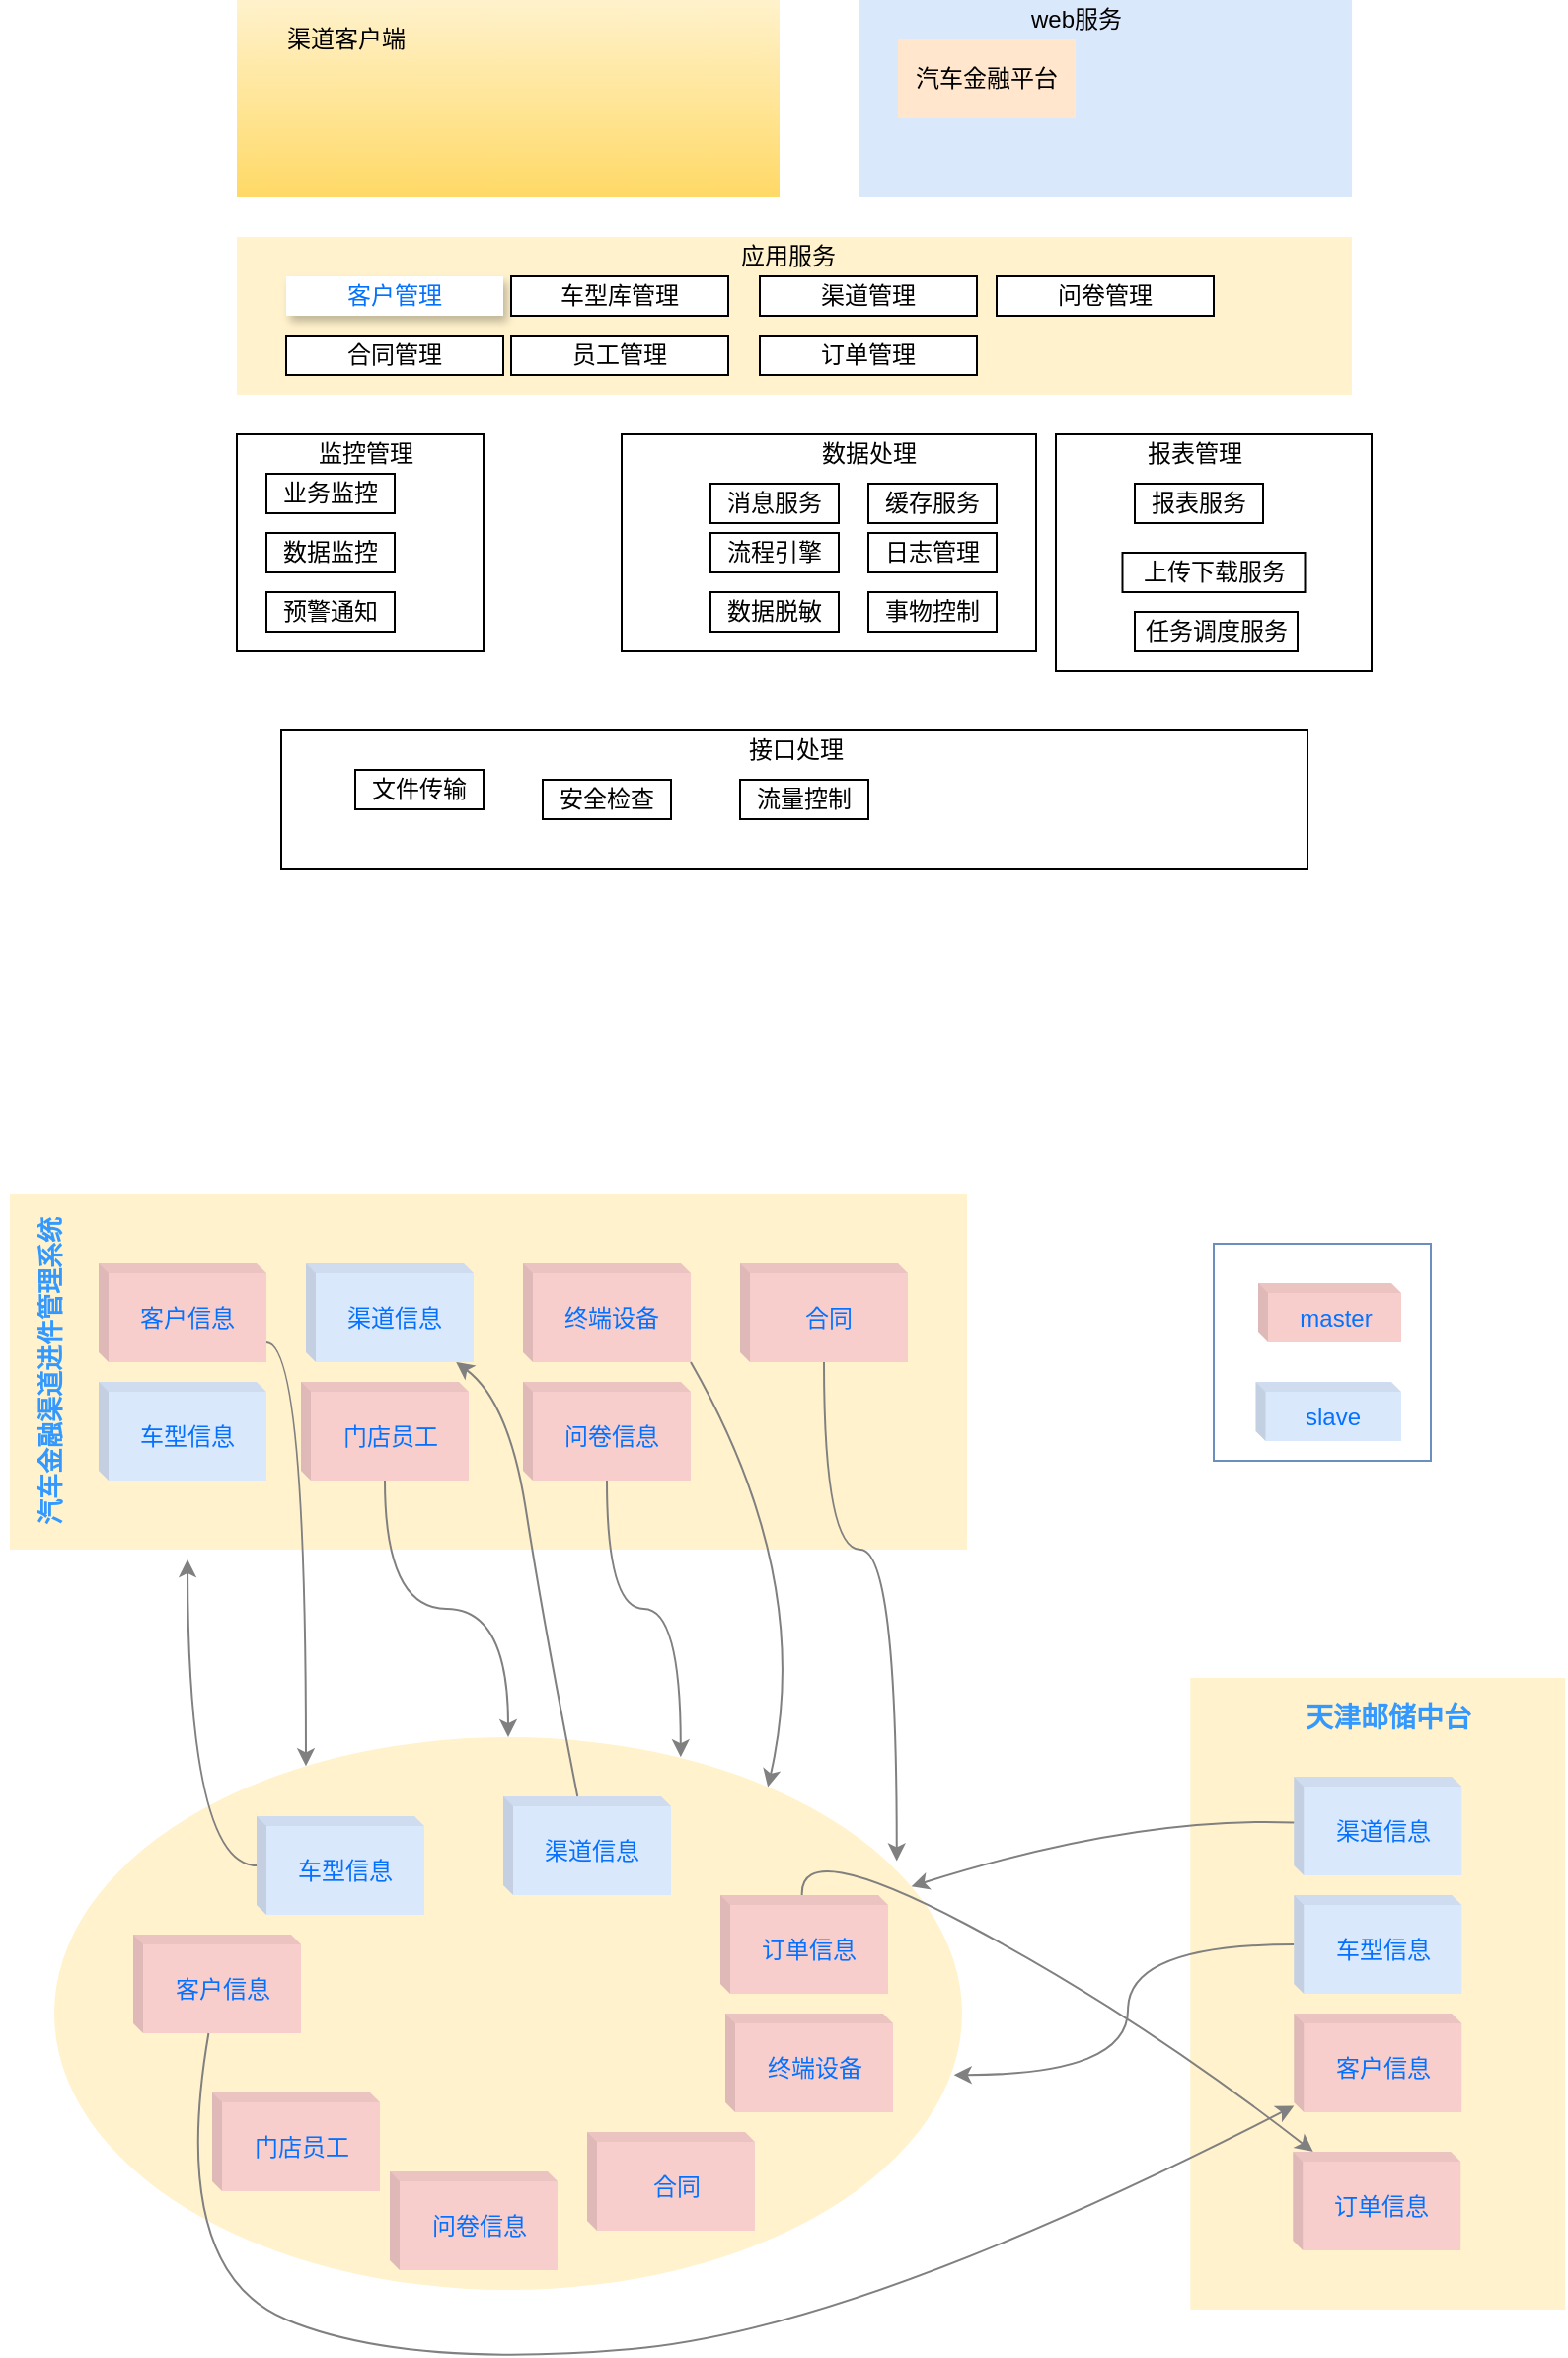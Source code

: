 <mxfile version="15.7.3" type="github">
  <diagram id="rednEDzEIAjiwpXMcuVi" name="Page-1">
    <mxGraphModel dx="1422" dy="725" grid="1" gridSize="10" guides="1" tooltips="1" connect="1" arrows="1" fold="1" page="1" pageScale="1" pageWidth="827" pageHeight="1169" math="0" shadow="0">
      <root>
        <mxCell id="0" />
        <mxCell id="1" parent="0" />
        <mxCell id="dd4Ug4L6rTe_2vMBqGp8-2" value="" style="rounded=0;whiteSpace=wrap;html=1;fillColor=#fff2cc;strokeColor=none;gradientColor=#ffd966;" vertex="1" parent="1">
          <mxGeometry x="165" y="60" width="275" height="100" as="geometry" />
        </mxCell>
        <mxCell id="dd4Ug4L6rTe_2vMBqGp8-3" value="" style="rounded=0;whiteSpace=wrap;html=1;fillColor=#dae8fc;strokeColor=none;" vertex="1" parent="1">
          <mxGeometry x="480" y="60" width="250" height="100" as="geometry" />
        </mxCell>
        <mxCell id="dd4Ug4L6rTe_2vMBqGp8-4" value="" style="rounded=0;whiteSpace=wrap;html=1;fillColor=#fff2cc;strokeColor=none;" vertex="1" parent="1">
          <mxGeometry x="165" y="180" width="565" height="80" as="geometry" />
        </mxCell>
        <mxCell id="dd4Ug4L6rTe_2vMBqGp8-5" value="" style="rounded=0;whiteSpace=wrap;html=1;" vertex="1" parent="1">
          <mxGeometry x="165" y="280" width="125" height="110" as="geometry" />
        </mxCell>
        <mxCell id="dd4Ug4L6rTe_2vMBqGp8-6" value="" style="rounded=0;whiteSpace=wrap;html=1;" vertex="1" parent="1">
          <mxGeometry x="360" y="280" width="210" height="110" as="geometry" />
        </mxCell>
        <mxCell id="dd4Ug4L6rTe_2vMBqGp8-7" value="" style="rounded=0;whiteSpace=wrap;html=1;" vertex="1" parent="1">
          <mxGeometry x="580" y="280" width="160" height="120" as="geometry" />
        </mxCell>
        <mxCell id="dd4Ug4L6rTe_2vMBqGp8-8" value="" style="rounded=0;whiteSpace=wrap;html=1;" vertex="1" parent="1">
          <mxGeometry x="187.5" y="430" width="520" height="70" as="geometry" />
        </mxCell>
        <mxCell id="dd4Ug4L6rTe_2vMBqGp8-9" value="&lt;span&gt;渠道客户端&lt;/span&gt;" style="text;html=1;align=center;verticalAlign=middle;resizable=0;points=[];autosize=1;strokeColor=none;fillColor=none;" vertex="1" parent="1">
          <mxGeometry x="180" y="70" width="80" height="20" as="geometry" />
        </mxCell>
        <mxCell id="dd4Ug4L6rTe_2vMBqGp8-11" value="web服务" style="text;html=1;align=center;verticalAlign=middle;resizable=0;points=[];autosize=1;strokeColor=none;fillColor=none;" vertex="1" parent="1">
          <mxGeometry x="560" y="60" width="60" height="20" as="geometry" />
        </mxCell>
        <mxCell id="dd4Ug4L6rTe_2vMBqGp8-12" value="&lt;font color=&quot;#0571ff&quot;&gt;客户管理&lt;/font&gt;" style="rounded=0;whiteSpace=wrap;html=1;strokeColor=none;shadow=1;" vertex="1" parent="1">
          <mxGeometry x="190" y="200" width="110" height="20" as="geometry" />
        </mxCell>
        <mxCell id="dd4Ug4L6rTe_2vMBqGp8-13" value="&lt;span&gt;应用服务&lt;/span&gt;" style="text;html=1;align=center;verticalAlign=middle;resizable=0;points=[];autosize=1;strokeColor=none;fillColor=none;" vertex="1" parent="1">
          <mxGeometry x="414" y="180" width="60" height="20" as="geometry" />
        </mxCell>
        <mxCell id="dd4Ug4L6rTe_2vMBqGp8-14" value="车型库管理" style="rounded=0;whiteSpace=wrap;html=1;" vertex="1" parent="1">
          <mxGeometry x="304" y="200" width="110" height="20" as="geometry" />
        </mxCell>
        <mxCell id="dd4Ug4L6rTe_2vMBqGp8-15" value="渠道管理" style="rounded=0;whiteSpace=wrap;html=1;" vertex="1" parent="1">
          <mxGeometry x="430" y="200" width="110" height="20" as="geometry" />
        </mxCell>
        <mxCell id="dd4Ug4L6rTe_2vMBqGp8-16" value="问卷管理" style="rounded=0;whiteSpace=wrap;html=1;" vertex="1" parent="1">
          <mxGeometry x="550" y="200" width="110" height="20" as="geometry" />
        </mxCell>
        <mxCell id="dd4Ug4L6rTe_2vMBqGp8-17" value="合同管理" style="rounded=0;whiteSpace=wrap;html=1;" vertex="1" parent="1">
          <mxGeometry x="190" y="230" width="110" height="20" as="geometry" />
        </mxCell>
        <mxCell id="dd4Ug4L6rTe_2vMBqGp8-20" value="员工管理" style="rounded=0;whiteSpace=wrap;html=1;" vertex="1" parent="1">
          <mxGeometry x="304" y="230" width="110" height="20" as="geometry" />
        </mxCell>
        <mxCell id="dd4Ug4L6rTe_2vMBqGp8-21" value="订单管理" style="rounded=0;whiteSpace=wrap;html=1;" vertex="1" parent="1">
          <mxGeometry x="430" y="230" width="110" height="20" as="geometry" />
        </mxCell>
        <mxCell id="dd4Ug4L6rTe_2vMBqGp8-22" value="&lt;span&gt;数据处理&lt;/span&gt;" style="text;html=1;align=center;verticalAlign=middle;resizable=0;points=[];autosize=1;strokeColor=none;fillColor=none;" vertex="1" parent="1">
          <mxGeometry x="455" y="280" width="60" height="20" as="geometry" />
        </mxCell>
        <mxCell id="dd4Ug4L6rTe_2vMBqGp8-23" value="消息服务" style="rounded=0;whiteSpace=wrap;html=1;" vertex="1" parent="1">
          <mxGeometry x="405" y="305" width="65" height="20" as="geometry" />
        </mxCell>
        <mxCell id="dd4Ug4L6rTe_2vMBqGp8-24" value="缓存服务" style="rounded=0;whiteSpace=wrap;html=1;" vertex="1" parent="1">
          <mxGeometry x="485" y="305" width="65" height="20" as="geometry" />
        </mxCell>
        <mxCell id="dd4Ug4L6rTe_2vMBqGp8-25" value="流程引擎" style="rounded=0;whiteSpace=wrap;html=1;" vertex="1" parent="1">
          <mxGeometry x="405" y="330" width="65" height="20" as="geometry" />
        </mxCell>
        <mxCell id="dd4Ug4L6rTe_2vMBqGp8-27" value="日志管理" style="rounded=0;whiteSpace=wrap;html=1;" vertex="1" parent="1">
          <mxGeometry x="485" y="330" width="65" height="20" as="geometry" />
        </mxCell>
        <mxCell id="dd4Ug4L6rTe_2vMBqGp8-28" value="数据脱敏" style="rounded=0;whiteSpace=wrap;html=1;" vertex="1" parent="1">
          <mxGeometry x="405" y="360" width="65" height="20" as="geometry" />
        </mxCell>
        <mxCell id="dd4Ug4L6rTe_2vMBqGp8-29" value="事物控制" style="rounded=0;whiteSpace=wrap;html=1;" vertex="1" parent="1">
          <mxGeometry x="485" y="360" width="65" height="20" as="geometry" />
        </mxCell>
        <mxCell id="dd4Ug4L6rTe_2vMBqGp8-30" value="&lt;span&gt;监控管理&lt;/span&gt;" style="text;html=1;align=center;verticalAlign=middle;resizable=0;points=[];autosize=1;strokeColor=none;fillColor=none;" vertex="1" parent="1">
          <mxGeometry x="200" y="280" width="60" height="20" as="geometry" />
        </mxCell>
        <mxCell id="dd4Ug4L6rTe_2vMBqGp8-31" value="业务监控" style="rounded=0;whiteSpace=wrap;html=1;" vertex="1" parent="1">
          <mxGeometry x="180" y="300" width="65" height="20" as="geometry" />
        </mxCell>
        <mxCell id="dd4Ug4L6rTe_2vMBqGp8-32" value="数据监控" style="rounded=0;whiteSpace=wrap;html=1;" vertex="1" parent="1">
          <mxGeometry x="180" y="330" width="65" height="20" as="geometry" />
        </mxCell>
        <mxCell id="dd4Ug4L6rTe_2vMBqGp8-33" value="预警通知" style="rounded=0;whiteSpace=wrap;html=1;" vertex="1" parent="1">
          <mxGeometry x="180" y="360" width="65" height="20" as="geometry" />
        </mxCell>
        <mxCell id="dd4Ug4L6rTe_2vMBqGp8-34" value="报表管理" style="text;html=1;align=center;verticalAlign=middle;resizable=0;points=[];autosize=1;strokeColor=none;fillColor=none;" vertex="1" parent="1">
          <mxGeometry x="620" y="280" width="60" height="20" as="geometry" />
        </mxCell>
        <mxCell id="dd4Ug4L6rTe_2vMBqGp8-35" value="报表服务" style="rounded=0;whiteSpace=wrap;html=1;" vertex="1" parent="1">
          <mxGeometry x="620" y="305" width="65" height="20" as="geometry" />
        </mxCell>
        <mxCell id="dd4Ug4L6rTe_2vMBqGp8-37" value="上传下载服务" style="rounded=0;whiteSpace=wrap;html=1;" vertex="1" parent="1">
          <mxGeometry x="613.75" y="340" width="92.5" height="20" as="geometry" />
        </mxCell>
        <mxCell id="dd4Ug4L6rTe_2vMBqGp8-41" value="任务调度服务" style="rounded=0;whiteSpace=wrap;html=1;" vertex="1" parent="1">
          <mxGeometry x="620" y="370" width="82.5" height="20" as="geometry" />
        </mxCell>
        <mxCell id="dd4Ug4L6rTe_2vMBqGp8-42" value="&lt;span&gt;接口处理&lt;/span&gt;" style="text;html=1;align=center;verticalAlign=middle;resizable=0;points=[];autosize=1;strokeColor=none;fillColor=none;" vertex="1" parent="1">
          <mxGeometry x="417.5" y="430" width="60" height="20" as="geometry" />
        </mxCell>
        <mxCell id="dd4Ug4L6rTe_2vMBqGp8-43" value="文件传输" style="rounded=0;whiteSpace=wrap;html=1;" vertex="1" parent="1">
          <mxGeometry x="225" y="450" width="65" height="20" as="geometry" />
        </mxCell>
        <mxCell id="dd4Ug4L6rTe_2vMBqGp8-45" value="&lt;span&gt;汽车金融平台&lt;/span&gt;" style="rounded=0;whiteSpace=wrap;html=1;fillColor=#ffe6cc;strokeColor=none;" vertex="1" parent="1">
          <mxGeometry x="500" y="80" width="90" height="40" as="geometry" />
        </mxCell>
        <mxCell id="dd4Ug4L6rTe_2vMBqGp8-48" value="安全检查" style="rounded=0;whiteSpace=wrap;html=1;" vertex="1" parent="1">
          <mxGeometry x="320" y="455" width="65" height="20" as="geometry" />
        </mxCell>
        <mxCell id="dd4Ug4L6rTe_2vMBqGp8-49" value="流量控制" style="rounded=0;whiteSpace=wrap;html=1;" vertex="1" parent="1">
          <mxGeometry x="420" y="455" width="65" height="20" as="geometry" />
        </mxCell>
        <mxCell id="dd4Ug4L6rTe_2vMBqGp8-51" value="" style="ellipse;whiteSpace=wrap;html=1;fillColor=#fff2cc;strokeColor=none;" vertex="1" parent="1">
          <mxGeometry x="72.5" y="940" width="460" height="280" as="geometry" />
        </mxCell>
        <mxCell id="dd4Ug4L6rTe_2vMBqGp8-55" value="" style="rounded=0;whiteSpace=wrap;html=1;fillColor=#fff2cc;strokeColor=none;" vertex="1" parent="1">
          <mxGeometry x="648.13" y="910" width="190" height="320" as="geometry" />
        </mxCell>
        <mxCell id="dd4Ug4L6rTe_2vMBqGp8-56" value="&lt;font style=&quot;font-size: 14px&quot; color=&quot;#3399ff&quot;&gt;&lt;b&gt;天津邮储中台&lt;/b&gt;&lt;/font&gt;" style="text;html=1;align=center;verticalAlign=middle;resizable=0;points=[];autosize=1;strokeColor=none;fillColor=none;fontColor=#000000;" vertex="1" parent="1">
          <mxGeometry x="698.13" y="920" width="100" height="20" as="geometry" />
        </mxCell>
        <mxCell id="dd4Ug4L6rTe_2vMBqGp8-57" value="" style="rounded=0;whiteSpace=wrap;html=1;fillColor=#fff2cc;strokeColor=none;" vertex="1" parent="1">
          <mxGeometry x="50" y="665" width="485" height="180" as="geometry" />
        </mxCell>
        <mxCell id="dd4Ug4L6rTe_2vMBqGp8-58" value="&lt;blockquote&gt;&lt;font face=&quot;Comic Sans MS&quot; style=&quot;font-size: 13px&quot; color=&quot;#3399ff&quot;&gt;&lt;b&gt;汽车金融渠道进件管理系统&lt;/b&gt;&lt;/font&gt;&lt;/blockquote&gt;" style="text;html=1;align=center;verticalAlign=middle;resizable=0;points=[];autosize=1;strokeColor=none;fillColor=none;fontColor=#000000;horizontal=0;" vertex="1" parent="1">
          <mxGeometry x="45" y="635" width="50" height="240" as="geometry" />
        </mxCell>
        <mxCell id="dd4Ug4L6rTe_2vMBqGp8-62" value="&lt;font color=&quot;#0571ff&quot;&gt;客户信息&lt;/font&gt;" style="shape=cube;whiteSpace=wrap;html=1;boundedLbl=1;backgroundOutline=1;darkOpacity=0.05;darkOpacity2=0.1;size=5;fillColor=#f8cecc;strokeColor=none;" vertex="1" parent="1">
          <mxGeometry x="112.5" y="1040" width="85" height="50" as="geometry" />
        </mxCell>
        <mxCell id="dd4Ug4L6rTe_2vMBqGp8-63" value="&lt;font color=&quot;#0571ff&quot;&gt;车型信息&lt;/font&gt;" style="shape=cube;whiteSpace=wrap;html=1;boundedLbl=1;backgroundOutline=1;darkOpacity=0.05;darkOpacity2=0.1;size=5;fillColor=#dae8fc;strokeColor=none;" vertex="1" parent="1">
          <mxGeometry x="175" y="980" width="85" height="50" as="geometry" />
        </mxCell>
        <mxCell id="dd4Ug4L6rTe_2vMBqGp8-65" value="&lt;font color=&quot;#0571ff&quot;&gt;渠道信息&lt;/font&gt;" style="shape=cube;whiteSpace=wrap;html=1;boundedLbl=1;backgroundOutline=1;darkOpacity=0.05;darkOpacity2=0.1;size=5;fillColor=#dae8fc;strokeColor=none;" vertex="1" parent="1">
          <mxGeometry x="300" y="970" width="85" height="50" as="geometry" />
        </mxCell>
        <mxCell id="dd4Ug4L6rTe_2vMBqGp8-66" value="&lt;font color=&quot;#0571ff&quot;&gt;门店员工&lt;/font&gt;" style="shape=cube;whiteSpace=wrap;html=1;boundedLbl=1;backgroundOutline=1;darkOpacity=0.05;darkOpacity2=0.1;size=5;fillColor=#f8cecc;strokeColor=none;" vertex="1" parent="1">
          <mxGeometry x="152.5" y="1120" width="85" height="50" as="geometry" />
        </mxCell>
        <mxCell id="dd4Ug4L6rTe_2vMBqGp8-67" value="&lt;font color=&quot;#0571ff&quot;&gt;问卷信息&lt;/font&gt;" style="shape=cube;whiteSpace=wrap;html=1;boundedLbl=1;backgroundOutline=1;darkOpacity=0.05;darkOpacity2=0.1;size=5;fillColor=#f8cecc;strokeColor=none;" vertex="1" parent="1">
          <mxGeometry x="242.5" y="1160" width="85" height="50" as="geometry" />
        </mxCell>
        <mxCell id="dd4Ug4L6rTe_2vMBqGp8-68" value="&lt;font color=&quot;#0571ff&quot;&gt;合同&lt;/font&gt;" style="shape=cube;whiteSpace=wrap;html=1;boundedLbl=1;backgroundOutline=1;darkOpacity=0.05;darkOpacity2=0.1;size=5;fillColor=#f8cecc;strokeColor=none;" vertex="1" parent="1">
          <mxGeometry x="342.5" y="1140" width="85" height="50" as="geometry" />
        </mxCell>
        <mxCell id="dd4Ug4L6rTe_2vMBqGp8-69" value="&lt;font color=&quot;#0571ff&quot;&gt;终端设备&lt;/font&gt;" style="shape=cube;whiteSpace=wrap;html=1;boundedLbl=1;backgroundOutline=1;darkOpacity=0.05;darkOpacity2=0.1;size=5;fillColor=#f8cecc;strokeColor=none;" vertex="1" parent="1">
          <mxGeometry x="412.5" y="1080" width="85" height="50" as="geometry" />
        </mxCell>
        <mxCell id="dd4Ug4L6rTe_2vMBqGp8-70" value="&lt;font color=&quot;#0571ff&quot;&gt;渠道信息&lt;/font&gt;" style="shape=cube;whiteSpace=wrap;html=1;boundedLbl=1;backgroundOutline=1;darkOpacity=0.05;darkOpacity2=0.1;size=5;fillColor=#dae8fc;strokeColor=none;" vertex="1" parent="1">
          <mxGeometry x="700.63" y="960" width="85" height="50" as="geometry" />
        </mxCell>
        <mxCell id="dd4Ug4L6rTe_2vMBqGp8-99" value="" style="edgeStyle=orthogonalEdgeStyle;curved=1;rounded=0;orthogonalLoop=1;jettySize=auto;html=1;fontFamily=Comic Sans MS;fontSize=14;fontColor=#0571FF;strokeColor=#808080;entryX=0.991;entryY=0.611;entryDx=0;entryDy=0;entryPerimeter=0;" edge="1" parent="1" source="dd4Ug4L6rTe_2vMBqGp8-71" target="dd4Ug4L6rTe_2vMBqGp8-51">
          <mxGeometry relative="1" as="geometry">
            <mxPoint x="680" y="1085" as="targetPoint" />
          </mxGeometry>
        </mxCell>
        <mxCell id="dd4Ug4L6rTe_2vMBqGp8-71" value="&lt;font color=&quot;#0571ff&quot;&gt;车型信息&lt;/font&gt;" style="shape=cube;whiteSpace=wrap;html=1;boundedLbl=1;backgroundOutline=1;darkOpacity=0.05;darkOpacity2=0.1;size=5;fillColor=#dae8fc;strokeColor=none;" vertex="1" parent="1">
          <mxGeometry x="700.63" y="1020" width="85" height="50" as="geometry" />
        </mxCell>
        <mxCell id="dd4Ug4L6rTe_2vMBqGp8-72" value="&lt;font color=&quot;#0571ff&quot;&gt;客户信息&lt;/font&gt;" style="shape=cube;whiteSpace=wrap;html=1;boundedLbl=1;backgroundOutline=1;darkOpacity=0.05;darkOpacity2=0.1;size=5;fillColor=#f8cecc;strokeColor=none;" vertex="1" parent="1">
          <mxGeometry x="700.63" y="1080" width="85" height="50" as="geometry" />
        </mxCell>
        <mxCell id="dd4Ug4L6rTe_2vMBqGp8-73" value="&lt;font color=&quot;#0571ff&quot;&gt;客户信息&lt;/font&gt;" style="shape=cube;whiteSpace=wrap;html=1;boundedLbl=1;backgroundOutline=1;darkOpacity=0.05;darkOpacity2=0.1;size=5;fillColor=#f8cecc;strokeColor=none;" vertex="1" parent="1">
          <mxGeometry x="95" y="700" width="85" height="50" as="geometry" />
        </mxCell>
        <mxCell id="dd4Ug4L6rTe_2vMBqGp8-74" value="&lt;font color=&quot;#0571ff&quot;&gt;渠道信息&lt;/font&gt;" style="shape=cube;whiteSpace=wrap;html=1;boundedLbl=1;backgroundOutline=1;darkOpacity=0.05;darkOpacity2=0.1;size=5;fillColor=#dae8fc;strokeColor=none;" vertex="1" parent="1">
          <mxGeometry x="200" y="700" width="85" height="50" as="geometry" />
        </mxCell>
        <mxCell id="dd4Ug4L6rTe_2vMBqGp8-75" value="&lt;font color=&quot;#0571ff&quot;&gt;终端设备&lt;/font&gt;" style="shape=cube;whiteSpace=wrap;html=1;boundedLbl=1;backgroundOutline=1;darkOpacity=0.05;darkOpacity2=0.1;size=5;fillColor=#f8cecc;strokeColor=none;" vertex="1" parent="1">
          <mxGeometry x="310" y="700" width="85" height="50" as="geometry" />
        </mxCell>
        <mxCell id="dd4Ug4L6rTe_2vMBqGp8-103" value="" style="edgeStyle=orthogonalEdgeStyle;curved=1;rounded=0;orthogonalLoop=1;jettySize=auto;html=1;fontFamily=Comic Sans MS;fontSize=14;fontColor=#0571FF;strokeColor=#808080;entryX=0.928;entryY=0.224;entryDx=0;entryDy=0;entryPerimeter=0;" edge="1" parent="1" source="dd4Ug4L6rTe_2vMBqGp8-76" target="dd4Ug4L6rTe_2vMBqGp8-51">
          <mxGeometry relative="1" as="geometry">
            <mxPoint x="622.5" y="825" as="targetPoint" />
          </mxGeometry>
        </mxCell>
        <mxCell id="dd4Ug4L6rTe_2vMBqGp8-76" value="&lt;font color=&quot;#0571ff&quot;&gt;合同&lt;/font&gt;" style="shape=cube;whiteSpace=wrap;html=1;boundedLbl=1;backgroundOutline=1;darkOpacity=0.05;darkOpacity2=0.1;size=5;fillColor=#f8cecc;strokeColor=none;" vertex="1" parent="1">
          <mxGeometry x="420" y="700" width="85" height="50" as="geometry" />
        </mxCell>
        <mxCell id="dd4Ug4L6rTe_2vMBqGp8-77" value="&lt;font color=&quot;#0571ff&quot;&gt;车型信息&lt;/font&gt;" style="shape=cube;whiteSpace=wrap;html=1;boundedLbl=1;backgroundOutline=1;darkOpacity=0.05;darkOpacity2=0.1;size=5;fillColor=#dae8fc;strokeColor=none;" vertex="1" parent="1">
          <mxGeometry x="95" y="760" width="85" height="50" as="geometry" />
        </mxCell>
        <mxCell id="dd4Ug4L6rTe_2vMBqGp8-107" value="" style="edgeStyle=orthogonalEdgeStyle;curved=1;rounded=0;orthogonalLoop=1;jettySize=auto;html=1;fontFamily=Comic Sans MS;fontSize=14;fontColor=#0571FF;strokeColor=#808080;" edge="1" parent="1" source="dd4Ug4L6rTe_2vMBqGp8-78" target="dd4Ug4L6rTe_2vMBqGp8-51">
          <mxGeometry relative="1" as="geometry">
            <mxPoint x="240" y="890" as="targetPoint" />
          </mxGeometry>
        </mxCell>
        <mxCell id="dd4Ug4L6rTe_2vMBqGp8-78" value="&lt;font color=&quot;#0571ff&quot;&gt;门店员工&lt;/font&gt;" style="shape=cube;whiteSpace=wrap;html=1;boundedLbl=1;backgroundOutline=1;darkOpacity=0.05;darkOpacity2=0.1;size=5;fillColor=#f8cecc;strokeColor=none;" vertex="1" parent="1">
          <mxGeometry x="197.5" y="760" width="85" height="50" as="geometry" />
        </mxCell>
        <mxCell id="dd4Ug4L6rTe_2vMBqGp8-105" value="" style="edgeStyle=orthogonalEdgeStyle;curved=1;rounded=0;orthogonalLoop=1;jettySize=auto;html=1;fontFamily=Comic Sans MS;fontSize=14;fontColor=#0571FF;strokeColor=#808080;entryX=0.69;entryY=0.036;entryDx=0;entryDy=0;entryPerimeter=0;" edge="1" parent="1" source="dd4Ug4L6rTe_2vMBqGp8-79" target="dd4Ug4L6rTe_2vMBqGp8-51">
          <mxGeometry relative="1" as="geometry">
            <mxPoint x="352.5" y="890" as="targetPoint" />
          </mxGeometry>
        </mxCell>
        <mxCell id="dd4Ug4L6rTe_2vMBqGp8-79" value="&lt;font color=&quot;#0571ff&quot;&gt;问卷信息&lt;/font&gt;" style="shape=cube;whiteSpace=wrap;html=1;boundedLbl=1;backgroundOutline=1;darkOpacity=0.05;darkOpacity2=0.1;size=5;fillColor=#f8cecc;strokeColor=none;" vertex="1" parent="1">
          <mxGeometry x="310" y="760" width="85" height="50" as="geometry" />
        </mxCell>
        <mxCell id="dd4Ug4L6rTe_2vMBqGp8-81" value="" style="endArrow=classic;html=1;rounded=0;fontFamily=Comic Sans MS;fontSize=14;fontColor=#0000FF;strokeColor=#808080;edgeStyle=orthogonalEdgeStyle;curved=1;" edge="1" parent="1" source="dd4Ug4L6rTe_2vMBqGp8-73" target="dd4Ug4L6rTe_2vMBqGp8-51">
          <mxGeometry width="50" height="50" relative="1" as="geometry">
            <mxPoint x="390" y="980" as="sourcePoint" />
            <mxPoint x="440" y="930" as="targetPoint" />
            <Array as="points">
              <mxPoint x="200" y="740" />
            </Array>
          </mxGeometry>
        </mxCell>
        <mxCell id="dd4Ug4L6rTe_2vMBqGp8-82" value="&lt;font color=&quot;#0571ff&quot;&gt;订单信息&lt;/font&gt;" style="shape=cube;whiteSpace=wrap;html=1;boundedLbl=1;backgroundOutline=1;darkOpacity=0.05;darkOpacity2=0.1;size=5;fillColor=#f8cecc;strokeColor=none;" vertex="1" parent="1">
          <mxGeometry x="410" y="1020" width="85" height="50" as="geometry" />
        </mxCell>
        <mxCell id="dd4Ug4L6rTe_2vMBqGp8-88" value="" style="curved=1;endArrow=classic;html=1;rounded=0;fontFamily=Comic Sans MS;fontSize=14;fontColor=#0571FF;strokeColor=#808080;entryX=0.786;entryY=0.09;entryDx=0;entryDy=0;entryPerimeter=0;" edge="1" parent="1" target="dd4Ug4L6rTe_2vMBqGp8-51">
          <mxGeometry width="50" height="50" relative="1" as="geometry">
            <mxPoint x="395.002" y="750" as="sourcePoint" />
            <mxPoint x="451.609" y="940.159" as="targetPoint" />
            <Array as="points">
              <mxPoint x="458.15" y="860" />
            </Array>
          </mxGeometry>
        </mxCell>
        <mxCell id="dd4Ug4L6rTe_2vMBqGp8-90" value="" style="curved=1;endArrow=classic;html=1;rounded=0;fontFamily=Comic Sans MS;fontSize=14;fontColor=#0571FF;strokeColor=#808080;" edge="1" parent="1" source="dd4Ug4L6rTe_2vMBqGp8-70" target="dd4Ug4L6rTe_2vMBqGp8-51">
          <mxGeometry width="50" height="50" relative="1" as="geometry">
            <mxPoint x="570" y="980" as="sourcePoint" />
            <mxPoint x="620" y="930" as="targetPoint" />
            <Array as="points">
              <mxPoint x="620" y="980" />
            </Array>
          </mxGeometry>
        </mxCell>
        <mxCell id="dd4Ug4L6rTe_2vMBqGp8-91" value="" style="curved=1;endArrow=classic;html=1;rounded=0;fontFamily=Comic Sans MS;fontSize=14;fontColor=#0571FF;strokeColor=#808080;" edge="1" parent="1" source="dd4Ug4L6rTe_2vMBqGp8-62" target="dd4Ug4L6rTe_2vMBqGp8-72">
          <mxGeometry width="50" height="50" relative="1" as="geometry">
            <mxPoint x="290" y="1020" as="sourcePoint" />
            <mxPoint x="340" y="970" as="targetPoint" />
            <Array as="points">
              <mxPoint x="130" y="1210" />
              <mxPoint x="250" y="1260" />
              <mxPoint x="480" y="1240" />
            </Array>
          </mxGeometry>
        </mxCell>
        <mxCell id="dd4Ug4L6rTe_2vMBqGp8-93" value="&lt;font color=&quot;#0571ff&quot;&gt;订单信息&lt;/font&gt;" style="shape=cube;whiteSpace=wrap;html=1;boundedLbl=1;backgroundOutline=1;darkOpacity=0.05;darkOpacity2=0.1;size=5;fillColor=#f8cecc;strokeColor=none;" vertex="1" parent="1">
          <mxGeometry x="700.13" y="1150" width="85" height="50" as="geometry" />
        </mxCell>
        <mxCell id="dd4Ug4L6rTe_2vMBqGp8-109" value="" style="edgeStyle=orthogonalEdgeStyle;curved=1;rounded=0;orthogonalLoop=1;jettySize=auto;html=1;fontFamily=Comic Sans MS;fontSize=14;fontColor=#0571FF;strokeColor=#808080;" edge="1" parent="1" source="dd4Ug4L6rTe_2vMBqGp8-63">
          <mxGeometry relative="1" as="geometry">
            <mxPoint x="140" y="850" as="targetPoint" />
          </mxGeometry>
        </mxCell>
        <mxCell id="dd4Ug4L6rTe_2vMBqGp8-89" value="" style="curved=1;endArrow=classic;html=1;rounded=0;fontFamily=Comic Sans MS;fontSize=14;fontColor=#0571FF;strokeColor=#808080;" edge="1" parent="1" source="dd4Ug4L6rTe_2vMBqGp8-65" target="dd4Ug4L6rTe_2vMBqGp8-74">
          <mxGeometry width="50" height="50" relative="1" as="geometry">
            <mxPoint x="360" y="900" as="sourcePoint" />
            <mxPoint x="340" y="930" as="targetPoint" />
            <Array as="points">
              <mxPoint x="320" y="880" />
              <mxPoint x="303" y="770" />
            </Array>
          </mxGeometry>
        </mxCell>
        <mxCell id="dd4Ug4L6rTe_2vMBqGp8-110" value="" style="curved=1;endArrow=classic;html=1;rounded=0;fontFamily=Comic Sans MS;fontSize=14;fontColor=#0571FF;strokeColor=#808080;" edge="1" parent="1" source="dd4Ug4L6rTe_2vMBqGp8-82" target="dd4Ug4L6rTe_2vMBqGp8-93">
          <mxGeometry width="50" height="50" relative="1" as="geometry">
            <mxPoint x="400" y="990" as="sourcePoint" />
            <mxPoint x="450" y="940" as="targetPoint" />
            <Array as="points">
              <mxPoint x="450" y="990" />
              <mxPoint x="620" y="1080" />
            </Array>
          </mxGeometry>
        </mxCell>
        <mxCell id="dd4Ug4L6rTe_2vMBqGp8-111" value="" style="whiteSpace=wrap;html=1;aspect=fixed;labelBackgroundColor=none;fontFamily=Comic Sans MS;fontSize=14;strokeColor=#6c8ebf;verticalAlign=middle;fillColor=none;" vertex="1" parent="1">
          <mxGeometry x="660" y="690" width="110" height="110" as="geometry" />
        </mxCell>
        <mxCell id="dd4Ug4L6rTe_2vMBqGp8-112" value="&lt;font color=&quot;#0571ff&quot;&gt;slave&lt;/font&gt;" style="shape=cube;whiteSpace=wrap;html=1;boundedLbl=1;backgroundOutline=1;darkOpacity=0.05;darkOpacity2=0.1;size=5;fillColor=#dae8fc;strokeColor=none;" vertex="1" parent="1">
          <mxGeometry x="681.25" y="760" width="73.75" height="30" as="geometry" />
        </mxCell>
        <mxCell id="dd4Ug4L6rTe_2vMBqGp8-113" value="&lt;font color=&quot;#0571ff&quot;&gt;master&lt;/font&gt;" style="shape=cube;whiteSpace=wrap;html=1;boundedLbl=1;backgroundOutline=1;darkOpacity=0.05;darkOpacity2=0.1;size=5;fillColor=#f8cecc;strokeColor=none;" vertex="1" parent="1">
          <mxGeometry x="682.5" y="710" width="72.5" height="30" as="geometry" />
        </mxCell>
      </root>
    </mxGraphModel>
  </diagram>
</mxfile>
